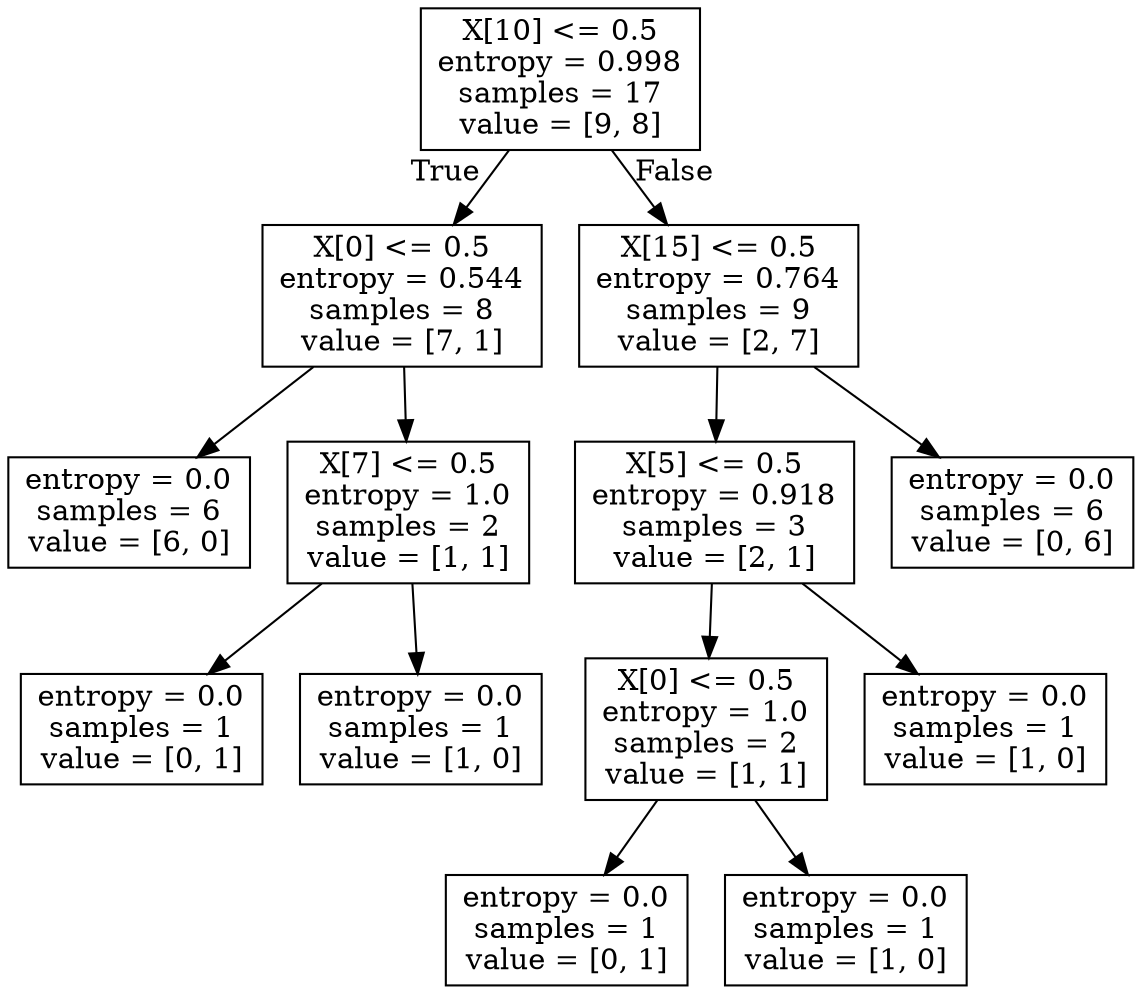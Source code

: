 digraph Tree {
node [shape=box] ;
0 [label="X[10] <= 0.5\nentropy = 0.998\nsamples = 17\nvalue = [9, 8]"] ;
1 [label="X[0] <= 0.5\nentropy = 0.544\nsamples = 8\nvalue = [7, 1]"] ;
0 -> 1 [labeldistance=2.5, labelangle=45, headlabel="True"] ;
2 [label="entropy = 0.0\nsamples = 6\nvalue = [6, 0]"] ;
1 -> 2 ;
3 [label="X[7] <= 0.5\nentropy = 1.0\nsamples = 2\nvalue = [1, 1]"] ;
1 -> 3 ;
4 [label="entropy = 0.0\nsamples = 1\nvalue = [0, 1]"] ;
3 -> 4 ;
5 [label="entropy = 0.0\nsamples = 1\nvalue = [1, 0]"] ;
3 -> 5 ;
6 [label="X[15] <= 0.5\nentropy = 0.764\nsamples = 9\nvalue = [2, 7]"] ;
0 -> 6 [labeldistance=2.5, labelangle=-45, headlabel="False"] ;
7 [label="X[5] <= 0.5\nentropy = 0.918\nsamples = 3\nvalue = [2, 1]"] ;
6 -> 7 ;
8 [label="X[0] <= 0.5\nentropy = 1.0\nsamples = 2\nvalue = [1, 1]"] ;
7 -> 8 ;
9 [label="entropy = 0.0\nsamples = 1\nvalue = [0, 1]"] ;
8 -> 9 ;
10 [label="entropy = 0.0\nsamples = 1\nvalue = [1, 0]"] ;
8 -> 10 ;
11 [label="entropy = 0.0\nsamples = 1\nvalue = [1, 0]"] ;
7 -> 11 ;
12 [label="entropy = 0.0\nsamples = 6\nvalue = [0, 6]"] ;
6 -> 12 ;
}